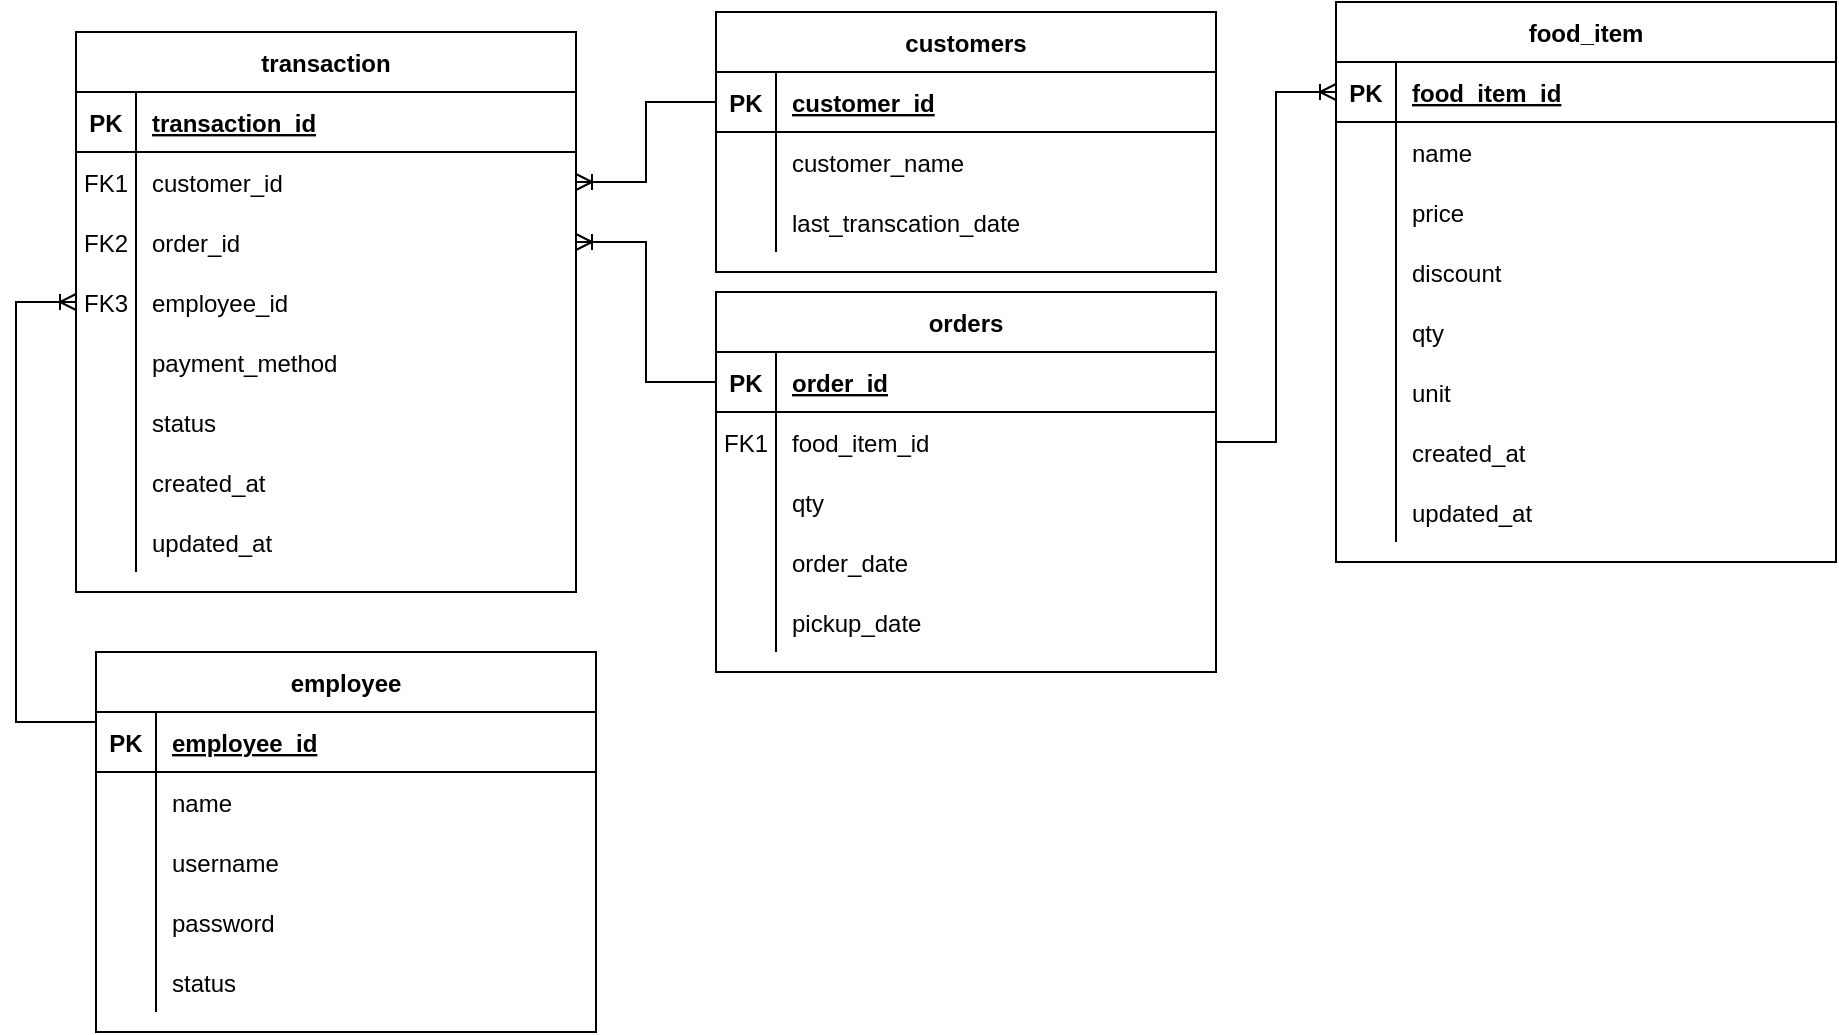<mxfile version="20.2.4" type="google" pages="2"><diagram id="R2lEEEUBdFMjLlhIrx00" name="Relationship"><mxGraphModel grid="1" page="1" gridSize="10" guides="1" tooltips="1" connect="1" arrows="1" fold="1" pageScale="1" pageWidth="850" pageHeight="1100" math="0" shadow="0" extFonts="Permanent Marker^https://fonts.googleapis.com/css?family=Permanent+Marker"><root><mxCell id="0"/><mxCell id="1" parent="0"/><mxCell id="C-vyLk0tnHw3VtMMgP7b-2" value="orders" style="shape=table;startSize=30;container=1;collapsible=1;childLayout=tableLayout;fixedRows=1;rowLines=0;fontStyle=1;align=center;resizeLast=1;" vertex="1" parent="1"><mxGeometry x="430" y="190" width="250" height="190" as="geometry"/></mxCell><mxCell id="C-vyLk0tnHw3VtMMgP7b-3" value="" style="shape=partialRectangle;collapsible=0;dropTarget=0;pointerEvents=0;fillColor=none;points=[[0,0.5],[1,0.5]];portConstraint=eastwest;top=0;left=0;right=0;bottom=1;" vertex="1" parent="C-vyLk0tnHw3VtMMgP7b-2"><mxGeometry y="30" width="250" height="30" as="geometry"/></mxCell><mxCell id="C-vyLk0tnHw3VtMMgP7b-4" value="PK" style="shape=partialRectangle;overflow=hidden;connectable=0;fillColor=none;top=0;left=0;bottom=0;right=0;fontStyle=1;" vertex="1" parent="C-vyLk0tnHw3VtMMgP7b-3"><mxGeometry width="30" height="30" as="geometry"><mxRectangle width="30" height="30" as="alternateBounds"/></mxGeometry></mxCell><mxCell id="C-vyLk0tnHw3VtMMgP7b-5" value="order_id" style="shape=partialRectangle;overflow=hidden;connectable=0;fillColor=none;top=0;left=0;bottom=0;right=0;align=left;spacingLeft=6;fontStyle=5;" vertex="1" parent="C-vyLk0tnHw3VtMMgP7b-3"><mxGeometry x="30" width="220" height="30" as="geometry"><mxRectangle width="220" height="30" as="alternateBounds"/></mxGeometry></mxCell><mxCell id="WNV3IiG429MGJR0BXkrk-14" value="" style="shape=partialRectangle;collapsible=0;dropTarget=0;pointerEvents=0;fillColor=none;points=[[0,0.5],[1,0.5]];portConstraint=eastwest;top=0;left=0;right=0;bottom=0;" vertex="1" parent="C-vyLk0tnHw3VtMMgP7b-2"><mxGeometry y="60" width="250" height="30" as="geometry"/></mxCell><mxCell id="WNV3IiG429MGJR0BXkrk-15" value="FK1" style="shape=partialRectangle;overflow=hidden;connectable=0;fillColor=none;top=0;left=0;bottom=0;right=0;" vertex="1" parent="WNV3IiG429MGJR0BXkrk-14"><mxGeometry width="30" height="30" as="geometry"><mxRectangle width="30" height="30" as="alternateBounds"/></mxGeometry></mxCell><mxCell id="WNV3IiG429MGJR0BXkrk-16" value="food_item_id" style="shape=partialRectangle;overflow=hidden;connectable=0;fillColor=none;top=0;left=0;bottom=0;right=0;align=left;spacingLeft=6;" vertex="1" parent="WNV3IiG429MGJR0BXkrk-14"><mxGeometry x="30" width="220" height="30" as="geometry"><mxRectangle width="220" height="30" as="alternateBounds"/></mxGeometry></mxCell><mxCell id="WNV3IiG429MGJR0BXkrk-73" value="" style="shape=partialRectangle;collapsible=0;dropTarget=0;pointerEvents=0;fillColor=none;points=[[0,0.5],[1,0.5]];portConstraint=eastwest;top=0;left=0;right=0;bottom=0;" vertex="1" parent="C-vyLk0tnHw3VtMMgP7b-2"><mxGeometry y="90" width="250" height="30" as="geometry"/></mxCell><mxCell id="WNV3IiG429MGJR0BXkrk-74" value="" style="shape=partialRectangle;overflow=hidden;connectable=0;fillColor=none;top=0;left=0;bottom=0;right=0;" vertex="1" parent="WNV3IiG429MGJR0BXkrk-73"><mxGeometry width="30" height="30" as="geometry"><mxRectangle width="30" height="30" as="alternateBounds"/></mxGeometry></mxCell><mxCell id="WNV3IiG429MGJR0BXkrk-75" value="qty" style="shape=partialRectangle;overflow=hidden;connectable=0;fillColor=none;top=0;left=0;bottom=0;right=0;align=left;spacingLeft=6;" vertex="1" parent="WNV3IiG429MGJR0BXkrk-73"><mxGeometry x="30" width="220" height="30" as="geometry"><mxRectangle width="220" height="30" as="alternateBounds"/></mxGeometry></mxCell><mxCell id="C-vyLk0tnHw3VtMMgP7b-9" value="" style="shape=partialRectangle;collapsible=0;dropTarget=0;pointerEvents=0;fillColor=none;points=[[0,0.5],[1,0.5]];portConstraint=eastwest;top=0;left=0;right=0;bottom=0;" vertex="1" parent="C-vyLk0tnHw3VtMMgP7b-2"><mxGeometry y="120" width="250" height="30" as="geometry"/></mxCell><mxCell id="C-vyLk0tnHw3VtMMgP7b-10" value="" style="shape=partialRectangle;overflow=hidden;connectable=0;fillColor=none;top=0;left=0;bottom=0;right=0;" vertex="1" parent="C-vyLk0tnHw3VtMMgP7b-9"><mxGeometry width="30" height="30" as="geometry"><mxRectangle width="30" height="30" as="alternateBounds"/></mxGeometry></mxCell><mxCell id="C-vyLk0tnHw3VtMMgP7b-11" value="order_date" style="shape=partialRectangle;overflow=hidden;connectable=0;fillColor=none;top=0;left=0;bottom=0;right=0;align=left;spacingLeft=6;" vertex="1" parent="C-vyLk0tnHw3VtMMgP7b-9"><mxGeometry x="30" width="220" height="30" as="geometry"><mxRectangle width="220" height="30" as="alternateBounds"/></mxGeometry></mxCell><mxCell id="WNV3IiG429MGJR0BXkrk-11" value="" style="shape=partialRectangle;collapsible=0;dropTarget=0;pointerEvents=0;fillColor=none;points=[[0,0.5],[1,0.5]];portConstraint=eastwest;top=0;left=0;right=0;bottom=0;" vertex="1" parent="C-vyLk0tnHw3VtMMgP7b-2"><mxGeometry y="150" width="250" height="30" as="geometry"/></mxCell><mxCell id="WNV3IiG429MGJR0BXkrk-12" value="" style="shape=partialRectangle;overflow=hidden;connectable=0;fillColor=none;top=0;left=0;bottom=0;right=0;" vertex="1" parent="WNV3IiG429MGJR0BXkrk-11"><mxGeometry width="30" height="30" as="geometry"><mxRectangle width="30" height="30" as="alternateBounds"/></mxGeometry></mxCell><mxCell id="WNV3IiG429MGJR0BXkrk-13" value="pickup_date" style="shape=partialRectangle;overflow=hidden;connectable=0;fillColor=none;top=0;left=0;bottom=0;right=0;align=left;spacingLeft=6;" vertex="1" parent="WNV3IiG429MGJR0BXkrk-11"><mxGeometry x="30" width="220" height="30" as="geometry"><mxRectangle width="220" height="30" as="alternateBounds"/></mxGeometry></mxCell><mxCell id="C-vyLk0tnHw3VtMMgP7b-13" value="employee" style="shape=table;startSize=30;container=1;collapsible=1;childLayout=tableLayout;fixedRows=1;rowLines=0;fontStyle=1;align=center;resizeLast=1;" vertex="1" parent="1"><mxGeometry x="120" y="370" width="250" height="190" as="geometry"/></mxCell><mxCell id="C-vyLk0tnHw3VtMMgP7b-14" value="" style="shape=partialRectangle;collapsible=0;dropTarget=0;pointerEvents=0;fillColor=none;points=[[0,0.5],[1,0.5]];portConstraint=eastwest;top=0;left=0;right=0;bottom=1;" vertex="1" parent="C-vyLk0tnHw3VtMMgP7b-13"><mxGeometry y="30" width="250" height="30" as="geometry"/></mxCell><mxCell id="C-vyLk0tnHw3VtMMgP7b-15" value="PK" style="shape=partialRectangle;overflow=hidden;connectable=0;fillColor=none;top=0;left=0;bottom=0;right=0;fontStyle=1;" vertex="1" parent="C-vyLk0tnHw3VtMMgP7b-14"><mxGeometry width="30" height="30" as="geometry"><mxRectangle width="30" height="30" as="alternateBounds"/></mxGeometry></mxCell><mxCell id="C-vyLk0tnHw3VtMMgP7b-16" value="employee_id" style="shape=partialRectangle;overflow=hidden;connectable=0;fillColor=none;top=0;left=0;bottom=0;right=0;align=left;spacingLeft=6;fontStyle=5;" vertex="1" parent="C-vyLk0tnHw3VtMMgP7b-14"><mxGeometry x="30" width="220" height="30" as="geometry"><mxRectangle width="220" height="30" as="alternateBounds"/></mxGeometry></mxCell><mxCell id="C-vyLk0tnHw3VtMMgP7b-20" value="" style="shape=partialRectangle;collapsible=0;dropTarget=0;pointerEvents=0;fillColor=none;points=[[0,0.5],[1,0.5]];portConstraint=eastwest;top=0;left=0;right=0;bottom=0;" vertex="1" parent="C-vyLk0tnHw3VtMMgP7b-13"><mxGeometry y="60" width="250" height="30" as="geometry"/></mxCell><mxCell id="C-vyLk0tnHw3VtMMgP7b-21" value="" style="shape=partialRectangle;overflow=hidden;connectable=0;fillColor=none;top=0;left=0;bottom=0;right=0;" vertex="1" parent="C-vyLk0tnHw3VtMMgP7b-20"><mxGeometry width="30" height="30" as="geometry"><mxRectangle width="30" height="30" as="alternateBounds"/></mxGeometry></mxCell><mxCell id="C-vyLk0tnHw3VtMMgP7b-22" value="name" style="shape=partialRectangle;overflow=hidden;connectable=0;fillColor=none;top=0;left=0;bottom=0;right=0;align=left;spacingLeft=6;" vertex="1" parent="C-vyLk0tnHw3VtMMgP7b-20"><mxGeometry x="30" width="220" height="30" as="geometry"><mxRectangle width="220" height="30" as="alternateBounds"/></mxGeometry></mxCell><mxCell id="WNV3IiG429MGJR0BXkrk-2" value="" style="shape=partialRectangle;collapsible=0;dropTarget=0;pointerEvents=0;fillColor=none;points=[[0,0.5],[1,0.5]];portConstraint=eastwest;top=0;left=0;right=0;bottom=0;" vertex="1" parent="C-vyLk0tnHw3VtMMgP7b-13"><mxGeometry y="90" width="250" height="30" as="geometry"/></mxCell><mxCell id="WNV3IiG429MGJR0BXkrk-3" value="" style="shape=partialRectangle;overflow=hidden;connectable=0;fillColor=none;top=0;left=0;bottom=0;right=0;" vertex="1" parent="WNV3IiG429MGJR0BXkrk-2"><mxGeometry width="30" height="30" as="geometry"><mxRectangle width="30" height="30" as="alternateBounds"/></mxGeometry></mxCell><mxCell id="WNV3IiG429MGJR0BXkrk-4" value="username" style="shape=partialRectangle;overflow=hidden;connectable=0;fillColor=none;top=0;left=0;bottom=0;right=0;align=left;spacingLeft=6;" vertex="1" parent="WNV3IiG429MGJR0BXkrk-2"><mxGeometry x="30" width="220" height="30" as="geometry"><mxRectangle width="220" height="30" as="alternateBounds"/></mxGeometry></mxCell><mxCell id="WNV3IiG429MGJR0BXkrk-5" value="" style="shape=partialRectangle;collapsible=0;dropTarget=0;pointerEvents=0;fillColor=none;points=[[0,0.5],[1,0.5]];portConstraint=eastwest;top=0;left=0;right=0;bottom=0;" vertex="1" parent="C-vyLk0tnHw3VtMMgP7b-13"><mxGeometry y="120" width="250" height="30" as="geometry"/></mxCell><mxCell id="WNV3IiG429MGJR0BXkrk-6" value="" style="shape=partialRectangle;overflow=hidden;connectable=0;fillColor=none;top=0;left=0;bottom=0;right=0;" vertex="1" parent="WNV3IiG429MGJR0BXkrk-5"><mxGeometry width="30" height="30" as="geometry"><mxRectangle width="30" height="30" as="alternateBounds"/></mxGeometry></mxCell><mxCell id="WNV3IiG429MGJR0BXkrk-7" value="password" style="shape=partialRectangle;overflow=hidden;connectable=0;fillColor=none;top=0;left=0;bottom=0;right=0;align=left;spacingLeft=6;" vertex="1" parent="WNV3IiG429MGJR0BXkrk-5"><mxGeometry x="30" width="220" height="30" as="geometry"><mxRectangle width="220" height="30" as="alternateBounds"/></mxGeometry></mxCell><mxCell id="WNV3IiG429MGJR0BXkrk-8" value="" style="shape=partialRectangle;collapsible=0;dropTarget=0;pointerEvents=0;fillColor=none;points=[[0,0.5],[1,0.5]];portConstraint=eastwest;top=0;left=0;right=0;bottom=0;" vertex="1" parent="C-vyLk0tnHw3VtMMgP7b-13"><mxGeometry y="150" width="250" height="30" as="geometry"/></mxCell><mxCell id="WNV3IiG429MGJR0BXkrk-9" value="" style="shape=partialRectangle;overflow=hidden;connectable=0;fillColor=none;top=0;left=0;bottom=0;right=0;" vertex="1" parent="WNV3IiG429MGJR0BXkrk-8"><mxGeometry width="30" height="30" as="geometry"><mxRectangle width="30" height="30" as="alternateBounds"/></mxGeometry></mxCell><mxCell id="WNV3IiG429MGJR0BXkrk-10" value="status" style="shape=partialRectangle;overflow=hidden;connectable=0;fillColor=none;top=0;left=0;bottom=0;right=0;align=left;spacingLeft=6;" vertex="1" parent="WNV3IiG429MGJR0BXkrk-8"><mxGeometry x="30" width="220" height="30" as="geometry"><mxRectangle width="220" height="30" as="alternateBounds"/></mxGeometry></mxCell><mxCell id="C-vyLk0tnHw3VtMMgP7b-23" value="customers" style="shape=table;startSize=30;container=1;collapsible=1;childLayout=tableLayout;fixedRows=1;rowLines=0;fontStyle=1;align=center;resizeLast=1;" vertex="1" parent="1"><mxGeometry x="430" y="50" width="250" height="130" as="geometry"/></mxCell><mxCell id="C-vyLk0tnHw3VtMMgP7b-24" value="" style="shape=partialRectangle;collapsible=0;dropTarget=0;pointerEvents=0;fillColor=none;points=[[0,0.5],[1,0.5]];portConstraint=eastwest;top=0;left=0;right=0;bottom=1;" vertex="1" parent="C-vyLk0tnHw3VtMMgP7b-23"><mxGeometry y="30" width="250" height="30" as="geometry"/></mxCell><mxCell id="C-vyLk0tnHw3VtMMgP7b-25" value="PK" style="shape=partialRectangle;overflow=hidden;connectable=0;fillColor=none;top=0;left=0;bottom=0;right=0;fontStyle=1;" vertex="1" parent="C-vyLk0tnHw3VtMMgP7b-24"><mxGeometry width="30" height="30" as="geometry"><mxRectangle width="30" height="30" as="alternateBounds"/></mxGeometry></mxCell><mxCell id="C-vyLk0tnHw3VtMMgP7b-26" value="customer_id" style="shape=partialRectangle;overflow=hidden;connectable=0;fillColor=none;top=0;left=0;bottom=0;right=0;align=left;spacingLeft=6;fontStyle=5;" vertex="1" parent="C-vyLk0tnHw3VtMMgP7b-24"><mxGeometry x="30" width="220" height="30" as="geometry"><mxRectangle width="220" height="30" as="alternateBounds"/></mxGeometry></mxCell><mxCell id="C-vyLk0tnHw3VtMMgP7b-27" value="" style="shape=partialRectangle;collapsible=0;dropTarget=0;pointerEvents=0;fillColor=none;points=[[0,0.5],[1,0.5]];portConstraint=eastwest;top=0;left=0;right=0;bottom=0;" vertex="1" parent="C-vyLk0tnHw3VtMMgP7b-23"><mxGeometry y="60" width="250" height="30" as="geometry"/></mxCell><mxCell id="C-vyLk0tnHw3VtMMgP7b-28" value="" style="shape=partialRectangle;overflow=hidden;connectable=0;fillColor=none;top=0;left=0;bottom=0;right=0;" vertex="1" parent="C-vyLk0tnHw3VtMMgP7b-27"><mxGeometry width="30" height="30" as="geometry"><mxRectangle width="30" height="30" as="alternateBounds"/></mxGeometry></mxCell><mxCell id="C-vyLk0tnHw3VtMMgP7b-29" value="customer_name" style="shape=partialRectangle;overflow=hidden;connectable=0;fillColor=none;top=0;left=0;bottom=0;right=0;align=left;spacingLeft=6;" vertex="1" parent="C-vyLk0tnHw3VtMMgP7b-27"><mxGeometry x="30" width="220" height="30" as="geometry"><mxRectangle width="220" height="30" as="alternateBounds"/></mxGeometry></mxCell><mxCell id="WNV3IiG429MGJR0BXkrk-102" value="" style="shape=partialRectangle;collapsible=0;dropTarget=0;pointerEvents=0;fillColor=none;points=[[0,0.5],[1,0.5]];portConstraint=eastwest;top=0;left=0;right=0;bottom=0;" vertex="1" parent="C-vyLk0tnHw3VtMMgP7b-23"><mxGeometry y="90" width="250" height="30" as="geometry"/></mxCell><mxCell id="WNV3IiG429MGJR0BXkrk-103" value="" style="shape=partialRectangle;overflow=hidden;connectable=0;fillColor=none;top=0;left=0;bottom=0;right=0;" vertex="1" parent="WNV3IiG429MGJR0BXkrk-102"><mxGeometry width="30" height="30" as="geometry"><mxRectangle width="30" height="30" as="alternateBounds"/></mxGeometry></mxCell><mxCell id="WNV3IiG429MGJR0BXkrk-104" value="last_transcation_date" style="shape=partialRectangle;overflow=hidden;connectable=0;fillColor=none;top=0;left=0;bottom=0;right=0;align=left;spacingLeft=6;" vertex="1" parent="WNV3IiG429MGJR0BXkrk-102"><mxGeometry x="30" width="220" height="30" as="geometry"><mxRectangle width="220" height="30" as="alternateBounds"/></mxGeometry></mxCell><mxCell id="WNV3IiG429MGJR0BXkrk-24" value="transaction" style="shape=table;startSize=30;container=1;collapsible=1;childLayout=tableLayout;fixedRows=1;rowLines=0;fontStyle=1;align=center;resizeLast=1;" vertex="1" parent="1"><mxGeometry x="110" y="60" width="250" height="280" as="geometry"/></mxCell><mxCell id="WNV3IiG429MGJR0BXkrk-25" value="" style="shape=partialRectangle;collapsible=0;dropTarget=0;pointerEvents=0;fillColor=none;points=[[0,0.5],[1,0.5]];portConstraint=eastwest;top=0;left=0;right=0;bottom=1;" vertex="1" parent="WNV3IiG429MGJR0BXkrk-24"><mxGeometry y="30" width="250" height="30" as="geometry"/></mxCell><mxCell id="WNV3IiG429MGJR0BXkrk-26" value="PK" style="shape=partialRectangle;overflow=hidden;connectable=0;fillColor=none;top=0;left=0;bottom=0;right=0;fontStyle=1;" vertex="1" parent="WNV3IiG429MGJR0BXkrk-25"><mxGeometry width="30" height="30" as="geometry"><mxRectangle width="30" height="30" as="alternateBounds"/></mxGeometry></mxCell><mxCell id="WNV3IiG429MGJR0BXkrk-27" value="transaction_id" style="shape=partialRectangle;overflow=hidden;connectable=0;fillColor=none;top=0;left=0;bottom=0;right=0;align=left;spacingLeft=6;fontStyle=5;" vertex="1" parent="WNV3IiG429MGJR0BXkrk-25"><mxGeometry x="30" width="220" height="30" as="geometry"><mxRectangle width="220" height="30" as="alternateBounds"/></mxGeometry></mxCell><mxCell id="WNV3IiG429MGJR0BXkrk-28" value="" style="shape=partialRectangle;collapsible=0;dropTarget=0;pointerEvents=0;fillColor=none;points=[[0,0.5],[1,0.5]];portConstraint=eastwest;top=0;left=0;right=0;bottom=0;" vertex="1" parent="WNV3IiG429MGJR0BXkrk-24"><mxGeometry y="60" width="250" height="30" as="geometry"/></mxCell><mxCell id="WNV3IiG429MGJR0BXkrk-29" value="FK1" style="shape=partialRectangle;overflow=hidden;connectable=0;fillColor=none;top=0;left=0;bottom=0;right=0;" vertex="1" parent="WNV3IiG429MGJR0BXkrk-28"><mxGeometry width="30" height="30" as="geometry"><mxRectangle width="30" height="30" as="alternateBounds"/></mxGeometry></mxCell><mxCell id="WNV3IiG429MGJR0BXkrk-30" value="customer_id" style="shape=partialRectangle;overflow=hidden;connectable=0;fillColor=none;top=0;left=0;bottom=0;right=0;align=left;spacingLeft=6;" vertex="1" parent="WNV3IiG429MGJR0BXkrk-28"><mxGeometry x="30" width="220" height="30" as="geometry"><mxRectangle width="220" height="30" as="alternateBounds"/></mxGeometry></mxCell><mxCell id="WNV3IiG429MGJR0BXkrk-93" value="" style="shape=partialRectangle;collapsible=0;dropTarget=0;pointerEvents=0;fillColor=none;points=[[0,0.5],[1,0.5]];portConstraint=eastwest;top=0;left=0;right=0;bottom=0;" vertex="1" parent="WNV3IiG429MGJR0BXkrk-24"><mxGeometry y="90" width="250" height="30" as="geometry"/></mxCell><mxCell id="WNV3IiG429MGJR0BXkrk-94" value="FK2" style="shape=partialRectangle;overflow=hidden;connectable=0;fillColor=none;top=0;left=0;bottom=0;right=0;" vertex="1" parent="WNV3IiG429MGJR0BXkrk-93"><mxGeometry width="30" height="30" as="geometry"><mxRectangle width="30" height="30" as="alternateBounds"/></mxGeometry></mxCell><mxCell id="WNV3IiG429MGJR0BXkrk-95" value="order_id" style="shape=partialRectangle;overflow=hidden;connectable=0;fillColor=none;top=0;left=0;bottom=0;right=0;align=left;spacingLeft=6;" vertex="1" parent="WNV3IiG429MGJR0BXkrk-93"><mxGeometry x="30" width="220" height="30" as="geometry"><mxRectangle width="220" height="30" as="alternateBounds"/></mxGeometry></mxCell><mxCell id="WNV3IiG429MGJR0BXkrk-88" value="" style="shape=partialRectangle;collapsible=0;dropTarget=0;pointerEvents=0;fillColor=none;points=[[0,0.5],[1,0.5]];portConstraint=eastwest;top=0;left=0;right=0;bottom=0;" vertex="1" parent="WNV3IiG429MGJR0BXkrk-24"><mxGeometry y="120" width="250" height="30" as="geometry"/></mxCell><mxCell id="WNV3IiG429MGJR0BXkrk-89" value="FK3" style="shape=partialRectangle;overflow=hidden;connectable=0;fillColor=none;top=0;left=0;bottom=0;right=0;" vertex="1" parent="WNV3IiG429MGJR0BXkrk-88"><mxGeometry width="30" height="30" as="geometry"><mxRectangle width="30" height="30" as="alternateBounds"/></mxGeometry></mxCell><mxCell id="WNV3IiG429MGJR0BXkrk-90" value="employee_id" style="shape=partialRectangle;overflow=hidden;connectable=0;fillColor=none;top=0;left=0;bottom=0;right=0;align=left;spacingLeft=6;" vertex="1" parent="WNV3IiG429MGJR0BXkrk-88"><mxGeometry x="30" width="220" height="30" as="geometry"><mxRectangle width="220" height="30" as="alternateBounds"/></mxGeometry></mxCell><mxCell id="WNV3IiG429MGJR0BXkrk-31" value="" style="shape=partialRectangle;collapsible=0;dropTarget=0;pointerEvents=0;fillColor=none;points=[[0,0.5],[1,0.5]];portConstraint=eastwest;top=0;left=0;right=0;bottom=0;" vertex="1" parent="WNV3IiG429MGJR0BXkrk-24"><mxGeometry y="150" width="250" height="30" as="geometry"/></mxCell><mxCell id="WNV3IiG429MGJR0BXkrk-32" value="" style="shape=partialRectangle;overflow=hidden;connectable=0;fillColor=none;top=0;left=0;bottom=0;right=0;" vertex="1" parent="WNV3IiG429MGJR0BXkrk-31"><mxGeometry width="30" height="30" as="geometry"><mxRectangle width="30" height="30" as="alternateBounds"/></mxGeometry></mxCell><mxCell id="WNV3IiG429MGJR0BXkrk-33" value="payment_method" style="shape=partialRectangle;overflow=hidden;connectable=0;fillColor=none;top=0;left=0;bottom=0;right=0;align=left;spacingLeft=6;" vertex="1" parent="WNV3IiG429MGJR0BXkrk-31"><mxGeometry x="30" width="220" height="30" as="geometry"><mxRectangle width="220" height="30" as="alternateBounds"/></mxGeometry></mxCell><mxCell id="WNV3IiG429MGJR0BXkrk-34" value="" style="shape=partialRectangle;collapsible=0;dropTarget=0;pointerEvents=0;fillColor=none;points=[[0,0.5],[1,0.5]];portConstraint=eastwest;top=0;left=0;right=0;bottom=0;" vertex="1" parent="WNV3IiG429MGJR0BXkrk-24"><mxGeometry y="180" width="250" height="30" as="geometry"/></mxCell><mxCell id="WNV3IiG429MGJR0BXkrk-35" value="" style="shape=partialRectangle;overflow=hidden;connectable=0;fillColor=none;top=0;left=0;bottom=0;right=0;" vertex="1" parent="WNV3IiG429MGJR0BXkrk-34"><mxGeometry width="30" height="30" as="geometry"><mxRectangle width="30" height="30" as="alternateBounds"/></mxGeometry></mxCell><mxCell id="WNV3IiG429MGJR0BXkrk-36" value="status" style="shape=partialRectangle;overflow=hidden;connectable=0;fillColor=none;top=0;left=0;bottom=0;right=0;align=left;spacingLeft=6;" vertex="1" parent="WNV3IiG429MGJR0BXkrk-34"><mxGeometry x="30" width="220" height="30" as="geometry"><mxRectangle width="220" height="30" as="alternateBounds"/></mxGeometry></mxCell><mxCell id="WNV3IiG429MGJR0BXkrk-37" value="" style="shape=partialRectangle;collapsible=0;dropTarget=0;pointerEvents=0;fillColor=none;points=[[0,0.5],[1,0.5]];portConstraint=eastwest;top=0;left=0;right=0;bottom=0;" vertex="1" parent="WNV3IiG429MGJR0BXkrk-24"><mxGeometry y="210" width="250" height="30" as="geometry"/></mxCell><mxCell id="WNV3IiG429MGJR0BXkrk-38" value="" style="shape=partialRectangle;overflow=hidden;connectable=0;fillColor=none;top=0;left=0;bottom=0;right=0;" vertex="1" parent="WNV3IiG429MGJR0BXkrk-37"><mxGeometry width="30" height="30" as="geometry"><mxRectangle width="30" height="30" as="alternateBounds"/></mxGeometry></mxCell><mxCell id="WNV3IiG429MGJR0BXkrk-39" value="created_at" style="shape=partialRectangle;overflow=hidden;connectable=0;fillColor=none;top=0;left=0;bottom=0;right=0;align=left;spacingLeft=6;" vertex="1" parent="WNV3IiG429MGJR0BXkrk-37"><mxGeometry x="30" width="220" height="30" as="geometry"><mxRectangle width="220" height="30" as="alternateBounds"/></mxGeometry></mxCell><mxCell id="WNV3IiG429MGJR0BXkrk-40" value="" style="shape=partialRectangle;collapsible=0;dropTarget=0;pointerEvents=0;fillColor=none;points=[[0,0.5],[1,0.5]];portConstraint=eastwest;top=0;left=0;right=0;bottom=0;" vertex="1" parent="WNV3IiG429MGJR0BXkrk-24"><mxGeometry y="240" width="250" height="30" as="geometry"/></mxCell><mxCell id="WNV3IiG429MGJR0BXkrk-41" value="" style="shape=partialRectangle;overflow=hidden;connectable=0;fillColor=none;top=0;left=0;bottom=0;right=0;" vertex="1" parent="WNV3IiG429MGJR0BXkrk-40"><mxGeometry width="30" height="30" as="geometry"><mxRectangle width="30" height="30" as="alternateBounds"/></mxGeometry></mxCell><mxCell id="WNV3IiG429MGJR0BXkrk-42" value="updated_at" style="shape=partialRectangle;overflow=hidden;connectable=0;fillColor=none;top=0;left=0;bottom=0;right=0;align=left;spacingLeft=6;" vertex="1" parent="WNV3IiG429MGJR0BXkrk-40"><mxGeometry x="30" width="220" height="30" as="geometry"><mxRectangle width="220" height="30" as="alternateBounds"/></mxGeometry></mxCell><mxCell id="WNV3IiG429MGJR0BXkrk-43" value="" style="edgeStyle=orthogonalEdgeStyle;fontSize=12;html=1;endArrow=ERoneToMany;rounded=0;entryX=1;entryY=0.5;entryDx=0;entryDy=0;exitX=0;exitY=0.5;exitDx=0;exitDy=0;" edge="1" parent="1" source="C-vyLk0tnHw3VtMMgP7b-3" target="WNV3IiG429MGJR0BXkrk-93"><mxGeometry width="100" height="100" relative="1" as="geometry"><mxPoint x="420" y="500" as="sourcePoint"/><mxPoint x="520" y="400" as="targetPoint"/></mxGeometry></mxCell><mxCell id="WNV3IiG429MGJR0BXkrk-44" value="food_item" style="shape=table;startSize=30;container=1;collapsible=1;childLayout=tableLayout;fixedRows=1;rowLines=0;fontStyle=1;align=center;resizeLast=1;" vertex="1" parent="1"><mxGeometry x="740" y="45" width="250" height="280" as="geometry"/></mxCell><mxCell id="WNV3IiG429MGJR0BXkrk-45" value="" style="shape=partialRectangle;collapsible=0;dropTarget=0;pointerEvents=0;fillColor=none;points=[[0,0.5],[1,0.5]];portConstraint=eastwest;top=0;left=0;right=0;bottom=1;" vertex="1" parent="WNV3IiG429MGJR0BXkrk-44"><mxGeometry y="30" width="250" height="30" as="geometry"/></mxCell><mxCell id="WNV3IiG429MGJR0BXkrk-46" value="PK" style="shape=partialRectangle;overflow=hidden;connectable=0;fillColor=none;top=0;left=0;bottom=0;right=0;fontStyle=1;" vertex="1" parent="WNV3IiG429MGJR0BXkrk-45"><mxGeometry width="30" height="30" as="geometry"><mxRectangle width="30" height="30" as="alternateBounds"/></mxGeometry></mxCell><mxCell id="WNV3IiG429MGJR0BXkrk-47" value="food_item_id" style="shape=partialRectangle;overflow=hidden;connectable=0;fillColor=none;top=0;left=0;bottom=0;right=0;align=left;spacingLeft=6;fontStyle=5;" vertex="1" parent="WNV3IiG429MGJR0BXkrk-45"><mxGeometry x="30" width="220" height="30" as="geometry"><mxRectangle width="220" height="30" as="alternateBounds"/></mxGeometry></mxCell><mxCell id="WNV3IiG429MGJR0BXkrk-51" value="" style="shape=partialRectangle;collapsible=0;dropTarget=0;pointerEvents=0;fillColor=none;points=[[0,0.5],[1,0.5]];portConstraint=eastwest;top=0;left=0;right=0;bottom=0;" vertex="1" parent="WNV3IiG429MGJR0BXkrk-44"><mxGeometry y="60" width="250" height="30" as="geometry"/></mxCell><mxCell id="WNV3IiG429MGJR0BXkrk-52" value="" style="shape=partialRectangle;overflow=hidden;connectable=0;fillColor=none;top=0;left=0;bottom=0;right=0;" vertex="1" parent="WNV3IiG429MGJR0BXkrk-51"><mxGeometry width="30" height="30" as="geometry"><mxRectangle width="30" height="30" as="alternateBounds"/></mxGeometry></mxCell><mxCell id="WNV3IiG429MGJR0BXkrk-53" value="name" style="shape=partialRectangle;overflow=hidden;connectable=0;fillColor=none;top=0;left=0;bottom=0;right=0;align=left;spacingLeft=6;" vertex="1" parent="WNV3IiG429MGJR0BXkrk-51"><mxGeometry x="30" width="220" height="30" as="geometry"><mxRectangle width="220" height="30" as="alternateBounds"/></mxGeometry></mxCell><mxCell id="WNV3IiG429MGJR0BXkrk-54" value="" style="shape=partialRectangle;collapsible=0;dropTarget=0;pointerEvents=0;fillColor=none;points=[[0,0.5],[1,0.5]];portConstraint=eastwest;top=0;left=0;right=0;bottom=0;" vertex="1" parent="WNV3IiG429MGJR0BXkrk-44"><mxGeometry y="90" width="250" height="30" as="geometry"/></mxCell><mxCell id="WNV3IiG429MGJR0BXkrk-55" value="" style="shape=partialRectangle;overflow=hidden;connectable=0;fillColor=none;top=0;left=0;bottom=0;right=0;" vertex="1" parent="WNV3IiG429MGJR0BXkrk-54"><mxGeometry width="30" height="30" as="geometry"><mxRectangle width="30" height="30" as="alternateBounds"/></mxGeometry></mxCell><mxCell id="WNV3IiG429MGJR0BXkrk-56" value="price" style="shape=partialRectangle;overflow=hidden;connectable=0;fillColor=none;top=0;left=0;bottom=0;right=0;align=left;spacingLeft=6;" vertex="1" parent="WNV3IiG429MGJR0BXkrk-54"><mxGeometry x="30" width="220" height="30" as="geometry"><mxRectangle width="220" height="30" as="alternateBounds"/></mxGeometry></mxCell><mxCell id="WNV3IiG429MGJR0BXkrk-57" value="" style="shape=partialRectangle;collapsible=0;dropTarget=0;pointerEvents=0;fillColor=none;points=[[0,0.5],[1,0.5]];portConstraint=eastwest;top=0;left=0;right=0;bottom=0;" vertex="1" parent="WNV3IiG429MGJR0BXkrk-44"><mxGeometry y="120" width="250" height="30" as="geometry"/></mxCell><mxCell id="WNV3IiG429MGJR0BXkrk-58" value="" style="shape=partialRectangle;overflow=hidden;connectable=0;fillColor=none;top=0;left=0;bottom=0;right=0;" vertex="1" parent="WNV3IiG429MGJR0BXkrk-57"><mxGeometry width="30" height="30" as="geometry"><mxRectangle width="30" height="30" as="alternateBounds"/></mxGeometry></mxCell><mxCell id="WNV3IiG429MGJR0BXkrk-59" value="discount" style="shape=partialRectangle;overflow=hidden;connectable=0;fillColor=none;top=0;left=0;bottom=0;right=0;align=left;spacingLeft=6;" vertex="1" parent="WNV3IiG429MGJR0BXkrk-57"><mxGeometry x="30" width="220" height="30" as="geometry"><mxRectangle width="220" height="30" as="alternateBounds"/></mxGeometry></mxCell><mxCell id="WNV3IiG429MGJR0BXkrk-60" value="" style="shape=partialRectangle;collapsible=0;dropTarget=0;pointerEvents=0;fillColor=none;points=[[0,0.5],[1,0.5]];portConstraint=eastwest;top=0;left=0;right=0;bottom=0;" vertex="1" parent="WNV3IiG429MGJR0BXkrk-44"><mxGeometry y="150" width="250" height="30" as="geometry"/></mxCell><mxCell id="WNV3IiG429MGJR0BXkrk-61" value="" style="shape=partialRectangle;overflow=hidden;connectable=0;fillColor=none;top=0;left=0;bottom=0;right=0;" vertex="1" parent="WNV3IiG429MGJR0BXkrk-60"><mxGeometry width="30" height="30" as="geometry"><mxRectangle width="30" height="30" as="alternateBounds"/></mxGeometry></mxCell><mxCell id="WNV3IiG429MGJR0BXkrk-62" value="qty" style="shape=partialRectangle;overflow=hidden;connectable=0;fillColor=none;top=0;left=0;bottom=0;right=0;align=left;spacingLeft=6;" vertex="1" parent="WNV3IiG429MGJR0BXkrk-60"><mxGeometry x="30" width="220" height="30" as="geometry"><mxRectangle width="220" height="30" as="alternateBounds"/></mxGeometry></mxCell><mxCell id="WNV3IiG429MGJR0BXkrk-85" value="" style="shape=partialRectangle;collapsible=0;dropTarget=0;pointerEvents=0;fillColor=none;points=[[0,0.5],[1,0.5]];portConstraint=eastwest;top=0;left=0;right=0;bottom=0;" vertex="1" parent="WNV3IiG429MGJR0BXkrk-44"><mxGeometry y="180" width="250" height="30" as="geometry"/></mxCell><mxCell id="WNV3IiG429MGJR0BXkrk-86" value="" style="shape=partialRectangle;overflow=hidden;connectable=0;fillColor=none;top=0;left=0;bottom=0;right=0;" vertex="1" parent="WNV3IiG429MGJR0BXkrk-85"><mxGeometry width="30" height="30" as="geometry"><mxRectangle width="30" height="30" as="alternateBounds"/></mxGeometry></mxCell><mxCell id="WNV3IiG429MGJR0BXkrk-87" value="unit" style="shape=partialRectangle;overflow=hidden;connectable=0;fillColor=none;top=0;left=0;bottom=0;right=0;align=left;spacingLeft=6;" vertex="1" parent="WNV3IiG429MGJR0BXkrk-85"><mxGeometry x="30" width="220" height="30" as="geometry"><mxRectangle width="220" height="30" as="alternateBounds"/></mxGeometry></mxCell><mxCell id="WNV3IiG429MGJR0BXkrk-77" value="" style="shape=partialRectangle;collapsible=0;dropTarget=0;pointerEvents=0;fillColor=none;points=[[0,0.5],[1,0.5]];portConstraint=eastwest;top=0;left=0;right=0;bottom=0;" vertex="1" parent="WNV3IiG429MGJR0BXkrk-44"><mxGeometry y="210" width="250" height="30" as="geometry"/></mxCell><mxCell id="WNV3IiG429MGJR0BXkrk-78" value="" style="shape=partialRectangle;overflow=hidden;connectable=0;fillColor=none;top=0;left=0;bottom=0;right=0;" vertex="1" parent="WNV3IiG429MGJR0BXkrk-77"><mxGeometry width="30" height="30" as="geometry"><mxRectangle width="30" height="30" as="alternateBounds"/></mxGeometry></mxCell><mxCell id="WNV3IiG429MGJR0BXkrk-79" value="created_at" style="shape=partialRectangle;overflow=hidden;connectable=0;fillColor=none;top=0;left=0;bottom=0;right=0;align=left;spacingLeft=6;" vertex="1" parent="WNV3IiG429MGJR0BXkrk-77"><mxGeometry x="30" width="220" height="30" as="geometry"><mxRectangle width="220" height="30" as="alternateBounds"/></mxGeometry></mxCell><mxCell id="WNV3IiG429MGJR0BXkrk-80" value="" style="shape=partialRectangle;collapsible=0;dropTarget=0;pointerEvents=0;fillColor=none;points=[[0,0.5],[1,0.5]];portConstraint=eastwest;top=0;left=0;right=0;bottom=0;" vertex="1" parent="WNV3IiG429MGJR0BXkrk-44"><mxGeometry y="240" width="250" height="30" as="geometry"/></mxCell><mxCell id="WNV3IiG429MGJR0BXkrk-81" value="" style="shape=partialRectangle;overflow=hidden;connectable=0;fillColor=none;top=0;left=0;bottom=0;right=0;" vertex="1" parent="WNV3IiG429MGJR0BXkrk-80"><mxGeometry width="30" height="30" as="geometry"><mxRectangle width="30" height="30" as="alternateBounds"/></mxGeometry></mxCell><mxCell id="WNV3IiG429MGJR0BXkrk-82" value="updated_at" style="shape=partialRectangle;overflow=hidden;connectable=0;fillColor=none;top=0;left=0;bottom=0;right=0;align=left;spacingLeft=6;" vertex="1" parent="WNV3IiG429MGJR0BXkrk-80"><mxGeometry x="30" width="220" height="30" as="geometry"><mxRectangle width="220" height="30" as="alternateBounds"/></mxGeometry></mxCell><mxCell id="WNV3IiG429MGJR0BXkrk-83" value="" style="edgeStyle=entityRelationEdgeStyle;fontSize=12;html=1;endArrow=ERoneToMany;rounded=0;entryX=0;entryY=0.5;entryDx=0;entryDy=0;exitX=1;exitY=0.5;exitDx=0;exitDy=0;" edge="1" parent="1" source="WNV3IiG429MGJR0BXkrk-14" target="WNV3IiG429MGJR0BXkrk-45"><mxGeometry width="100" height="100" relative="1" as="geometry"><mxPoint x="640" y="720" as="sourcePoint"/><mxPoint x="700" y="480" as="targetPoint"/></mxGeometry></mxCell><mxCell id="WNV3IiG429MGJR0BXkrk-91" value="" style="edgeStyle=orthogonalEdgeStyle;fontSize=12;html=1;endArrow=ERoneToMany;rounded=0;entryX=1;entryY=0.5;entryDx=0;entryDy=0;exitX=0;exitY=0.5;exitDx=0;exitDy=0;" edge="1" parent="1" source="C-vyLk0tnHw3VtMMgP7b-24" target="WNV3IiG429MGJR0BXkrk-28"><mxGeometry width="100" height="100" relative="1" as="geometry"><mxPoint x="440" y="275" as="sourcePoint"/><mxPoint x="370" y="175" as="targetPoint"/></mxGeometry></mxCell><mxCell id="WNV3IiG429MGJR0BXkrk-100" value="" style="edgeStyle=orthogonalEdgeStyle;fontSize=12;html=1;endArrow=ERoneToMany;rounded=0;entryX=0;entryY=0.5;entryDx=0;entryDy=0;exitX=0;exitY=0.5;exitDx=0;exitDy=0;" edge="1" parent="1" source="C-vyLk0tnHw3VtMMgP7b-14" target="WNV3IiG429MGJR0BXkrk-88"><mxGeometry width="100" height="100" relative="1" as="geometry"><mxPoint x="110" y="410" as="sourcePoint"/><mxPoint x="40" y="310" as="targetPoint"/><Array as="points"><mxPoint x="80" y="405"/><mxPoint x="80" y="195"/></Array></mxGeometry></mxCell></root></mxGraphModel></diagram><diagram id="PcE200lWOOZYKvK6CIqG" name="Event Driven Architecture"><mxGraphModel grid="1" page="1" gridSize="10" guides="1" tooltips="1" connect="1" arrows="1" fold="1" pageScale="1" pageWidth="827" pageHeight="1169" math="0" shadow="0"><root><mxCell id="0"/><mxCell id="1" parent="0"/><mxCell id="7KO4GfFSyH5nYF0AzDVE-13" style="edgeStyle=orthogonalEdgeStyle;rounded=0;orthogonalLoop=1;jettySize=auto;html=1;exitX=0.178;exitY=0.999;exitDx=0;exitDy=0;entryX=0.25;entryY=0;entryDx=0;entryDy=0;fontSize=14;endArrow=open;endFill=0;exitPerimeter=0;" edge="1" parent="1" source="7KO4GfFSyH5nYF0AzDVE-1" target="7KO4GfFSyH5nYF0AzDVE-10"><mxGeometry relative="1" as="geometry"><Array as="points"><mxPoint x="224" y="390"/></Array></mxGeometry></mxCell><mxCell id="7KO4GfFSyH5nYF0AzDVE-14" value="&lt;b&gt;order&lt;br&gt;&lt;br&gt;&lt;/b&gt;topic" style="edgeLabel;html=1;align=center;verticalAlign=middle;resizable=0;points=[];fontSize=14;" connectable="0" vertex="1" parent="7KO4GfFSyH5nYF0AzDVE-13"><mxGeometry x="-0.444" y="-1" relative="1" as="geometry"><mxPoint y="16" as="offset"/></mxGeometry></mxCell><mxCell id="7KO4GfFSyH5nYF0AzDVE-24" style="edgeStyle=orthogonalEdgeStyle;rounded=0;orthogonalLoop=1;jettySize=auto;html=1;entryX=0.24;entryY=1.006;entryDx=0;entryDy=0;fontSize=14;endArrow=open;endFill=0;entryPerimeter=0;" edge="1" parent="1" source="7KO4GfFSyH5nYF0AzDVE-1" target="7KO4GfFSyH5nYF0AzDVE-20"><mxGeometry relative="1" as="geometry"><Array as="points"><mxPoint x="470" y="310"/><mxPoint x="470" y="310"/></Array></mxGeometry></mxCell><mxCell id="7KO4GfFSyH5nYF0AzDVE-25" value="&lt;b&gt;order&lt;br&gt;&lt;br&gt;&lt;/b&gt;topic" style="edgeLabel;html=1;align=center;verticalAlign=middle;resizable=0;points=[];fontSize=14;" connectable="0" vertex="1" parent="7KO4GfFSyH5nYF0AzDVE-24"><mxGeometry x="0.195" y="2" relative="1" as="geometry"><mxPoint as="offset"/></mxGeometry></mxCell><mxCell id="7KO4GfFSyH5nYF0AzDVE-1" value="Apache Kafka" style="rounded=1;whiteSpace=wrap;html=1;arcSize=40;fontSize=13;" vertex="1" parent="1"><mxGeometry x="80" y="340" width="800" height="50" as="geometry"/></mxCell><mxCell id="7KO4GfFSyH5nYF0AzDVE-5" style="edgeStyle=orthogonalEdgeStyle;rounded=0;orthogonalLoop=1;jettySize=auto;html=1;entryX=0;entryY=0.5;entryDx=0;entryDy=0;endArrow=open;endFill=0;fontSize=13;" edge="1" parent="1" source="7KO4GfFSyH5nYF0AzDVE-3" target="7KO4GfFSyH5nYF0AzDVE-4"><mxGeometry relative="1" as="geometry"/></mxCell><mxCell id="7KO4GfFSyH5nYF0AzDVE-3" value="/order&lt;br style=&quot;font-size: 13px;&quot;&gt;endpoints&lt;br&gt;POST" style="rounded=1;whiteSpace=wrap;html=1;arcSize=40;fontSize=13;" vertex="1" parent="1"><mxGeometry x="70" y="140" width="120" height="60" as="geometry"/></mxCell><mxCell id="7KO4GfFSyH5nYF0AzDVE-6" style="edgeStyle=orthogonalEdgeStyle;rounded=0;orthogonalLoop=1;jettySize=auto;html=1;entryX=0.372;entryY=-0.06;entryDx=0;entryDy=0;entryPerimeter=0;endArrow=open;endFill=0;fontSize=13;exitX=0.5;exitY=1;exitDx=0;exitDy=0;" edge="1" parent="1" source="7KO4GfFSyH5nYF0AzDVE-4"><mxGeometry relative="1" as="geometry"><mxPoint x="279" y="200" as="sourcePoint"/><mxPoint x="286.2" y="337" as="targetPoint"/><Array as="points"><mxPoint x="286" y="200"/><mxPoint x="286" y="269"/></Array></mxGeometry></mxCell><mxCell id="7KO4GfFSyH5nYF0AzDVE-7" value="&lt;b style=&quot;font-size: 14px;&quot;&gt;order&lt;br&gt;&lt;br style=&quot;font-size: 14px;&quot;&gt;&lt;/b&gt;topic" style="edgeLabel;html=1;align=center;verticalAlign=middle;resizable=0;points=[];fontSize=14;" connectable="0" vertex="1" parent="7KO4GfFSyH5nYF0AzDVE-6"><mxGeometry x="-0.198" relative="1" as="geometry"><mxPoint y="1" as="offset"/></mxGeometry></mxCell><mxCell id="7KO4GfFSyH5nYF0AzDVE-4" value="emitter" style="rounded=1;whiteSpace=wrap;html=1;arcSize=40;fontSize=13;" vertex="1" parent="1"><mxGeometry x="248" y="140" width="86" height="60" as="geometry"/></mxCell><mxCell id="7KO4GfFSyH5nYF0AzDVE-12" value="" style="group" connectable="0" vertex="1" parent="1"><mxGeometry x="181" y="505" width="210" height="170" as="geometry"/></mxCell><mxCell id="7KO4GfFSyH5nYF0AzDVE-8" value="" style="rounded=0;whiteSpace=wrap;html=1;fontSize=14;" vertex="1" parent="7KO4GfFSyH5nYF0AzDVE-12"><mxGeometry y="30" width="210" height="140" as="geometry"/></mxCell><mxCell id="7KO4GfFSyH5nYF0AzDVE-11" value="statusOrderCheck" style="rounded=1;whiteSpace=wrap;html=1;arcSize=40;fontSize=13;" vertex="1" parent="7KO4GfFSyH5nYF0AzDVE-12"><mxGeometry x="53" y="50" width="120" height="80" as="geometry"/></mxCell><mxCell id="7KO4GfFSyH5nYF0AzDVE-9" value="statusOrderCheck" style="rounded=1;whiteSpace=wrap;html=1;arcSize=40;fontSize=13;" vertex="1" parent="7KO4GfFSyH5nYF0AzDVE-12"><mxGeometry x="25" y="70" width="120" height="80" as="geometry"/></mxCell><mxCell id="7KO4GfFSyH5nYF0AzDVE-10" value="statusOrderCheck.Group" style="text;html=1;strokeColor=none;fillColor=none;align=center;verticalAlign=middle;whiteSpace=wrap;rounded=0;fontSize=14;" vertex="1" parent="7KO4GfFSyH5nYF0AzDVE-12"><mxGeometry width="170" height="30" as="geometry"/></mxCell><mxCell id="7KO4GfFSyH5nYF0AzDVE-15" style="edgeStyle=orthogonalEdgeStyle;rounded=0;orthogonalLoop=1;jettySize=auto;html=1;entryX=0.452;entryY=1.1;entryDx=0;entryDy=0;entryPerimeter=0;fontSize=14;endArrow=open;endFill=0;" edge="1" parent="1"><mxGeometry relative="1" as="geometry"><mxPoint x="382" y="530" as="sourcePoint"/><mxPoint x="382.2" y="395" as="targetPoint"/><Array as="points"><mxPoint x="382" y="500"/><mxPoint x="382" y="500"/></Array></mxGeometry></mxCell><mxCell id="7KO4GfFSyH5nYF0AzDVE-17" value="&lt;span style=&quot;color: rgba(0, 0, 0, 0); font-family: monospace; font-size: 0px; text-align: start; background-color: rgb(248, 249, 250);&quot;&gt;%3CmxGraphModel%3E%3Croot%3E%3CmxCell%20id%3D%220%22%2F%3E%3CmxCell%20id%3D%221%22%20parent%3D%220%22%2F%3E%3CmxCell%20id%3D%222%22%20value%3D%22%26lt%3Bb%26gt%3Border%26lt%3Bbr%26gt%3B%26lt%3Bbr%26gt%3B%26lt%3B%2Fb%26gt%3Btopic%22%20style%3D%22edgeLabel%3Bhtml%3D1%3Balign%3Dcenter%3BverticalAlign%3Dmiddle%3Bresizable%3D0%3Bpoints%3D%5B%5D%3BfontSize%3D14%3B%22%20vertex%3D%221%22%20connectable%3D%220%22%20parent%3D%221%22%3E%3CmxGeometry%20x%3D%22221.809%22%20y%3D%22438.837%22%20as%3D%22geometry%22%2F%3E%3C%2FmxCell%3E%3C%2Froot%3E%3C%2FmxGraphModel%3E&lt;/span&gt;" style="edgeLabel;html=1;align=center;verticalAlign=middle;resizable=0;points=[];fontSize=14;" connectable="0" vertex="1" parent="7KO4GfFSyH5nYF0AzDVE-15"><mxGeometry x="0.274" y="1" relative="1" as="geometry"><mxPoint as="offset"/></mxGeometry></mxCell><mxCell id="7KO4GfFSyH5nYF0AzDVE-18" value="&lt;span style=&quot;background-color: rgb(248, 249, 250);&quot;&gt;statusOrderCheck.Group&lt;/span&gt;" style="edgeLabel;html=1;align=center;verticalAlign=middle;resizable=0;points=[];fontSize=14;fontStyle=1" connectable="0" vertex="1" parent="7KO4GfFSyH5nYF0AzDVE-15"><mxGeometry x="0.02" y="-1" relative="1" as="geometry"><mxPoint as="offset"/></mxGeometry></mxCell><mxCell id="7KO4GfFSyH5nYF0AzDVE-19" value="" style="group" connectable="0" vertex="1" parent="1"><mxGeometry x="420" y="68" width="210" height="170" as="geometry"/></mxCell><mxCell id="7KO4GfFSyH5nYF0AzDVE-20" value="" style="rounded=0;whiteSpace=wrap;html=1;fontSize=14;" vertex="1" parent="7KO4GfFSyH5nYF0AzDVE-19"><mxGeometry y="29" width="210" height="140" as="geometry"/></mxCell><mxCell id="7KO4GfFSyH5nYF0AzDVE-21" value="transacation" style="rounded=1;whiteSpace=wrap;html=1;arcSize=40;fontSize=13;" vertex="1" parent="7KO4GfFSyH5nYF0AzDVE-19"><mxGeometry x="53" y="50" width="120" height="80" as="geometry"/></mxCell><mxCell id="7KO4GfFSyH5nYF0AzDVE-22" value="transcation" style="rounded=1;whiteSpace=wrap;html=1;arcSize=40;fontSize=13;" vertex="1" parent="7KO4GfFSyH5nYF0AzDVE-19"><mxGeometry x="25" y="70" width="120" height="80" as="geometry"/></mxCell><mxCell id="7KO4GfFSyH5nYF0AzDVE-23" value="transcation.Group" style="text;html=1;strokeColor=none;fillColor=none;align=center;verticalAlign=middle;whiteSpace=wrap;rounded=0;fontSize=14;" vertex="1" parent="7KO4GfFSyH5nYF0AzDVE-19"><mxGeometry width="170" height="30" as="geometry"/></mxCell><mxCell id="7KO4GfFSyH5nYF0AzDVE-26" style="edgeStyle=orthogonalEdgeStyle;rounded=0;orthogonalLoop=1;jettySize=auto;html=1;entryX=0.675;entryY=0.003;entryDx=0;entryDy=0;entryPerimeter=0;fontSize=14;endArrow=open;endFill=0;" edge="1" parent="1" source="7KO4GfFSyH5nYF0AzDVE-20" target="7KO4GfFSyH5nYF0AzDVE-1"><mxGeometry relative="1" as="geometry"><Array as="points"><mxPoint x="620" y="270"/><mxPoint x="620" y="270"/></Array></mxGeometry></mxCell><mxCell id="7KO4GfFSyH5nYF0AzDVE-27" value="&lt;b&gt;transaction.Group&lt;/b&gt;" style="edgeLabel;html=1;align=center;verticalAlign=middle;resizable=0;points=[];fontSize=14;" connectable="0" vertex="1" parent="7KO4GfFSyH5nYF0AzDVE-26"><mxGeometry x="-0.438" relative="1" as="geometry"><mxPoint y="14" as="offset"/></mxGeometry></mxCell><mxCell id="7KO4GfFSyH5nYF0AzDVE-28" value="transaction&lt;br&gt;view" style="rounded=1;whiteSpace=wrap;html=1;arcSize=40;fontSize=13;" vertex="1" parent="1"><mxGeometry x="741" y="140" width="86" height="60" as="geometry"/></mxCell><mxCell id="7KO4GfFSyH5nYF0AzDVE-29" style="edgeStyle=orthogonalEdgeStyle;rounded=0;orthogonalLoop=1;jettySize=auto;html=1;entryX=0.5;entryY=1;entryDx=0;entryDy=0;fontSize=14;endArrow=open;endFill=0;exitX=0.879;exitY=-0.027;exitDx=0;exitDy=0;exitPerimeter=0;" edge="1" parent="1" source="7KO4GfFSyH5nYF0AzDVE-1" target="7KO4GfFSyH5nYF0AzDVE-28"><mxGeometry relative="1" as="geometry"><mxPoint x="1120.0" y="236.85" as="sourcePoint"/><mxPoint x="1120.0" y="340.0" as="targetPoint"/><Array as="points"/></mxGeometry></mxCell><mxCell id="7KO4GfFSyH5nYF0AzDVE-32" style="edgeStyle=orthogonalEdgeStyle;rounded=0;orthogonalLoop=1;jettySize=auto;html=1;entryX=1;entryY=0.5;entryDx=0;entryDy=0;fontSize=14;endArrow=open;endFill=0;" edge="1" parent="1" source="7KO4GfFSyH5nYF0AzDVE-31" target="7KO4GfFSyH5nYF0AzDVE-28"><mxGeometry relative="1" as="geometry"/></mxCell><mxCell id="7KO4GfFSyH5nYF0AzDVE-31" value="/transaction_detail&lt;br style=&quot;font-size: 13px;&quot;&gt;endpoints&lt;br&gt;GET" style="rounded=1;whiteSpace=wrap;html=1;arcSize=40;fontSize=13;" vertex="1" parent="1"><mxGeometry x="890" y="140" width="150" height="60" as="geometry"/></mxCell></root></mxGraphModel></diagram></mxfile>